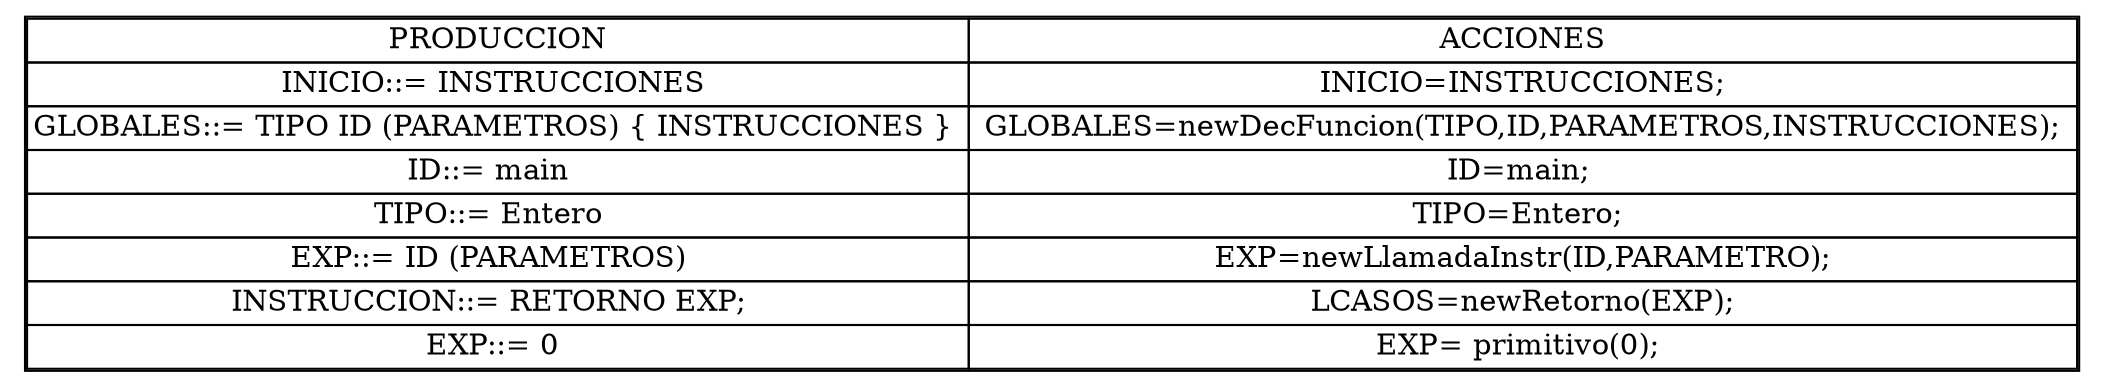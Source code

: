 digraph {
node0 [    shape=plaintext
    label=<

      <table cellspacing='0'>
      <tr><td>PRODUCCION</td><td>ACCIONES</td></tr>
<tr><td>INICIO::= INSTRUCCIONES </td><td> INICIO=INSTRUCCIONES; </td></tr>
<tr><td>GLOBALES::= TIPO ID (PARAMETROS) { INSTRUCCIONES } </td><td> GLOBALES=newDecFuncion(TIPO,ID,PARAMETROS,INSTRUCCIONES); </td></tr>
<tr><td>ID::= main  </td><td> ID=main;  </td></tr>
<tr><td>TIPO::= Entero  </td><td> TIPO=Entero;  </td></tr><tr><td>EXP::= ID (PARAMETROS)  </td><td> EXP=newLlamadaInstr(ID,PARAMETRO); </td></tr><tr><td>INSTRUCCION::= RETORNO EXP;  </td><td> LCASOS=newRetorno(EXP); </td></tr>
<tr><td>EXP::= 0 </td><td> EXP= primitivo(0);  </td></tr>
    </table>
>];}